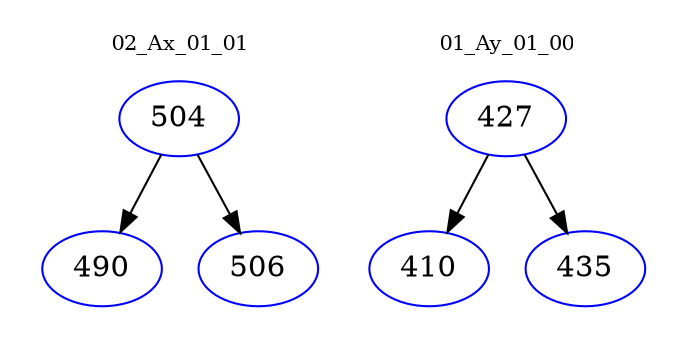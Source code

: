 digraph{
subgraph cluster_0 {
color = white
label = "02_Ax_01_01";
fontsize=10;
T0_504 [label="504", color="blue"]
T0_504 -> T0_490 [color="black"]
T0_490 [label="490", color="blue"]
T0_504 -> T0_506 [color="black"]
T0_506 [label="506", color="blue"]
}
subgraph cluster_1 {
color = white
label = "01_Ay_01_00";
fontsize=10;
T1_427 [label="427", color="blue"]
T1_427 -> T1_410 [color="black"]
T1_410 [label="410", color="blue"]
T1_427 -> T1_435 [color="black"]
T1_435 [label="435", color="blue"]
}
}
